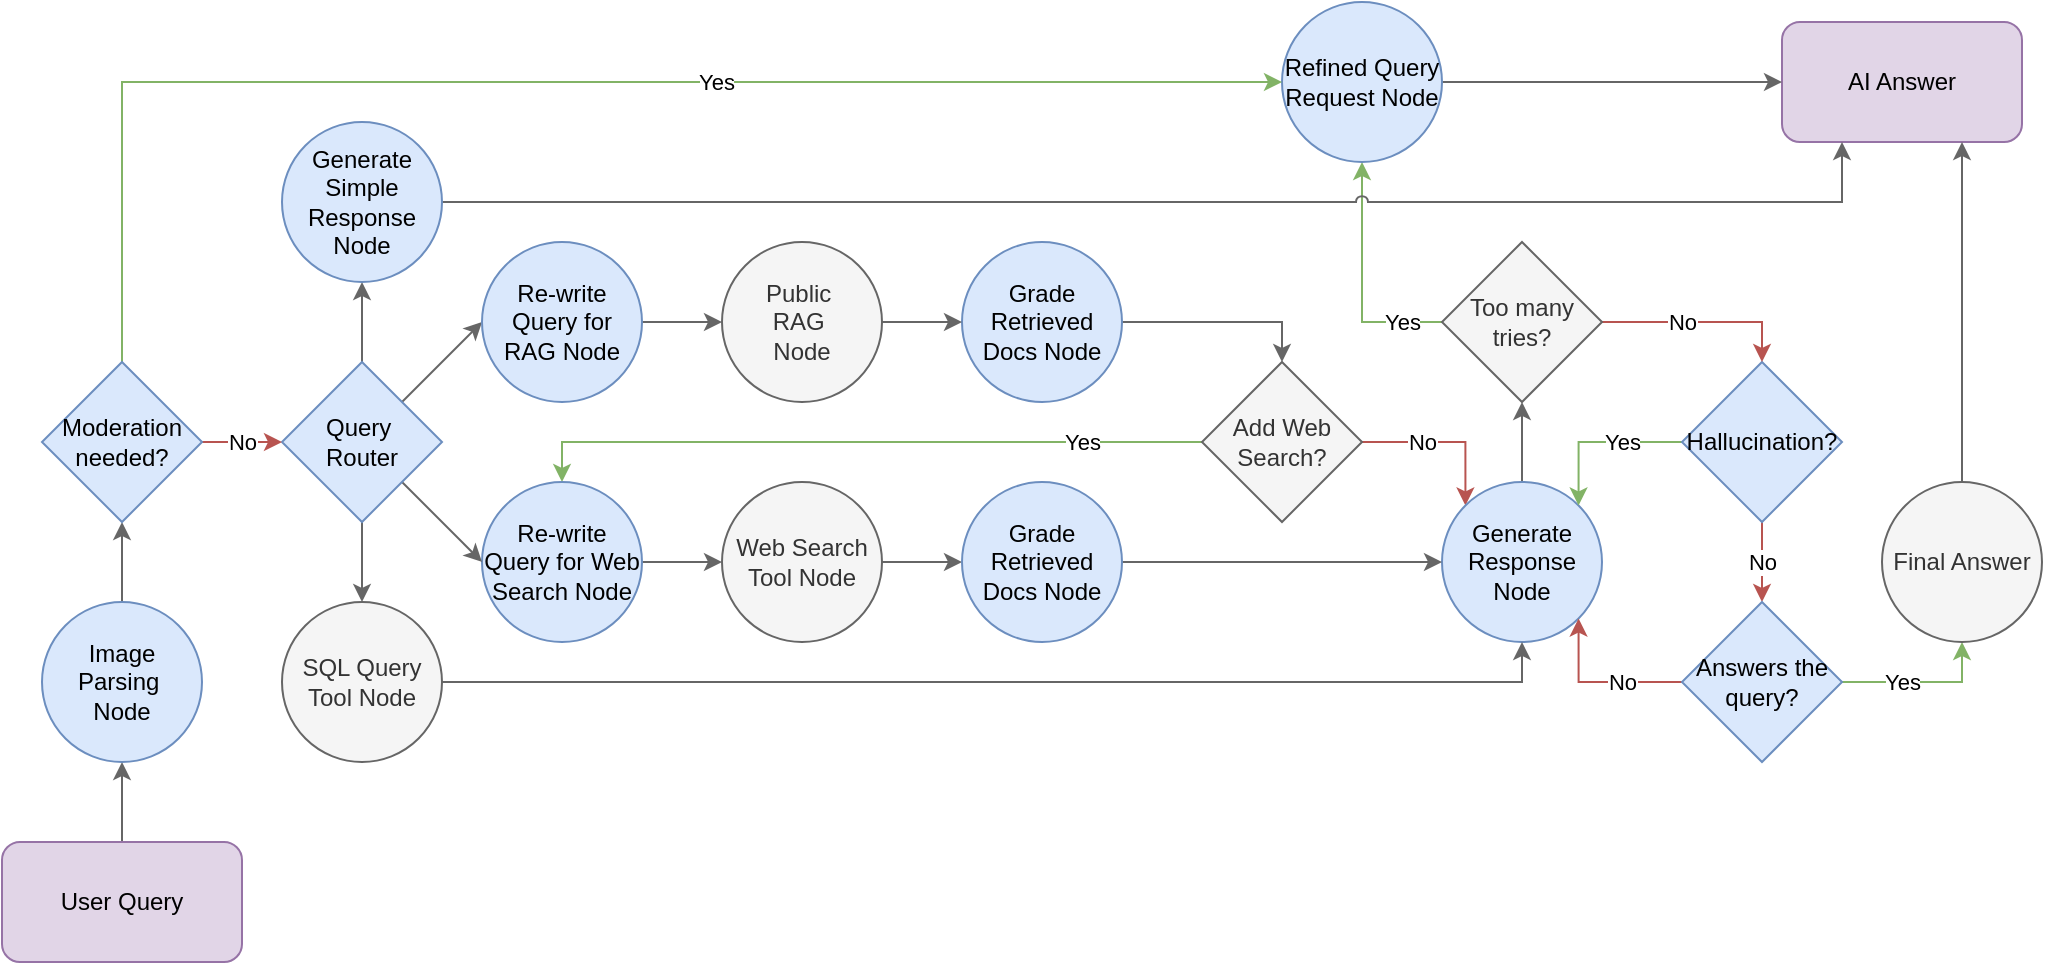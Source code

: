 <mxfile version="26.0.6">
  <diagram name="Page-1" id="3-dAiq0loSyunrDHpGPL">
    <mxGraphModel dx="1426" dy="747" grid="1" gridSize="10" guides="1" tooltips="1" connect="1" arrows="1" fold="1" page="1" pageScale="1" pageWidth="850" pageHeight="1100" math="0" shadow="0">
      <root>
        <mxCell id="0" />
        <mxCell id="1" parent="0" />
        <mxCell id="ZD_779GeT0CRbiyJHTvv-1" style="edgeStyle=orthogonalEdgeStyle;rounded=0;orthogonalLoop=1;jettySize=auto;html=1;fillColor=#f5f5f5;strokeColor=#666666;movable=0;resizable=0;rotatable=0;deletable=0;editable=0;locked=1;connectable=0;entryX=0.5;entryY=1;entryDx=0;entryDy=0;exitX=0.5;exitY=0;exitDx=0;exitDy=0;" parent="1" source="ZD_779GeT0CRbiyJHTvv-2" target="ZD_779GeT0CRbiyJHTvv-26" edge="1">
          <mxGeometry relative="1" as="geometry">
            <mxPoint x="770" y="410" as="sourcePoint" />
          </mxGeometry>
        </mxCell>
        <mxCell id="ZD_779GeT0CRbiyJHTvv-2" value="User Query" style="rounded=1;whiteSpace=wrap;html=1;fillColor=#e1d5e7;strokeColor=#9673a6;movable=0;resizable=0;rotatable=0;deletable=0;editable=0;locked=1;connectable=0;" parent="1" vertex="1">
          <mxGeometry x="660" y="440" width="120" height="60" as="geometry" />
        </mxCell>
        <mxCell id="ZD_779GeT0CRbiyJHTvv-3" style="rounded=0;orthogonalLoop=1;jettySize=auto;html=1;entryX=0.5;entryY=0;entryDx=0;entryDy=0;fillColor=#f5f5f5;strokeColor=#666666;movable=0;resizable=0;rotatable=0;deletable=0;editable=0;locked=1;connectable=0;exitX=1;exitY=0.5;exitDx=0;exitDy=0;edgeStyle=orthogonalEdgeStyle;" parent="1" source="ZD_779GeT0CRbiyJHTvv-4" target="ZD_779GeT0CRbiyJHTvv-7" edge="1">
          <mxGeometry relative="1" as="geometry">
            <mxPoint x="1310" y="290" as="targetPoint" />
          </mxGeometry>
        </mxCell>
        <mxCell id="ZD_779GeT0CRbiyJHTvv-4" value="Grade Retrieved Docs Node" style="ellipse;whiteSpace=wrap;html=1;aspect=fixed;fillColor=#dae8fc;strokeColor=#6c8ebf;labelBackgroundColor=none;movable=0;resizable=0;rotatable=0;deletable=0;editable=0;locked=1;connectable=0;" parent="1" vertex="1">
          <mxGeometry x="1140" y="140" width="80" height="80" as="geometry" />
        </mxCell>
        <mxCell id="ZD_779GeT0CRbiyJHTvv-6" value="Yes" style="rounded=0;orthogonalLoop=1;jettySize=auto;html=1;entryX=0.5;entryY=0;entryDx=0;entryDy=0;fillColor=#d5e8d4;strokeColor=#82b366;exitX=0;exitY=0.5;exitDx=0;exitDy=0;elbow=vertical;movable=0;resizable=0;rotatable=0;deletable=0;editable=0;locked=1;connectable=0;edgeStyle=orthogonalEdgeStyle;" parent="1" source="ZD_779GeT0CRbiyJHTvv-7" target="ZD_779GeT0CRbiyJHTvv-11" edge="1">
          <mxGeometry x="-0.643" relative="1" as="geometry">
            <mxPoint x="1380" y="290" as="sourcePoint" />
            <mxPoint x="980" y="370" as="targetPoint" />
            <mxPoint as="offset" />
            <Array as="points">
              <mxPoint x="940" y="240" />
            </Array>
          </mxGeometry>
        </mxCell>
        <mxCell id="ZD_779GeT0CRbiyJHTvv-51" value="No" style="rounded=0;orthogonalLoop=1;jettySize=auto;html=1;exitX=1;exitY=0.5;exitDx=0;exitDy=0;entryX=0;entryY=0;entryDx=0;entryDy=0;fillColor=#f8cecc;strokeColor=#b85450;edgeStyle=orthogonalEdgeStyle;movable=0;resizable=0;rotatable=0;deletable=0;editable=0;locked=1;connectable=0;" parent="1" source="ZD_779GeT0CRbiyJHTvv-7" target="ZD_779GeT0CRbiyJHTvv-9" edge="1">
          <mxGeometry x="-0.28" relative="1" as="geometry">
            <Array as="points">
              <mxPoint x="1392" y="240" />
            </Array>
            <mxPoint as="offset" />
          </mxGeometry>
        </mxCell>
        <mxCell id="ZD_779GeT0CRbiyJHTvv-7" value="Add Web Search?" style="rhombus;whiteSpace=wrap;html=1;labelBackgroundColor=none;fillColor=#f5f5f5;fontColor=#333333;strokeColor=#666666;movable=0;resizable=0;rotatable=0;deletable=0;editable=0;locked=1;connectable=0;" parent="1" vertex="1">
          <mxGeometry x="1260" y="200" width="80" height="80" as="geometry" />
        </mxCell>
        <mxCell id="ZD_779GeT0CRbiyJHTvv-8" style="rounded=0;orthogonalLoop=1;jettySize=auto;html=1;entryX=0.5;entryY=1;entryDx=0;entryDy=0;fillColor=#f5f5f5;strokeColor=#666666;exitX=0.5;exitY=0;exitDx=0;exitDy=0;movable=0;resizable=0;rotatable=0;deletable=0;editable=0;locked=1;connectable=0;" parent="1" source="ZD_779GeT0CRbiyJHTvv-9" target="ZD_779GeT0CRbiyJHTvv-31" edge="1">
          <mxGeometry relative="1" as="geometry">
            <mxPoint x="1454.961" y="300.309" as="sourcePoint" />
            <mxPoint x="1490" y="260" as="targetPoint" />
            <Array as="points" />
          </mxGeometry>
        </mxCell>
        <mxCell id="ZD_779GeT0CRbiyJHTvv-9" value="Generate Response Node" style="ellipse;whiteSpace=wrap;html=1;aspect=fixed;fillColor=#dae8fc;strokeColor=#6c8ebf;gradientColor=none;labelBackgroundColor=none;movable=0;resizable=0;rotatable=0;deletable=0;editable=0;locked=1;connectable=0;" parent="1" vertex="1">
          <mxGeometry x="1380" y="260" width="80" height="80" as="geometry" />
        </mxCell>
        <mxCell id="ZD_779GeT0CRbiyJHTvv-10" style="rounded=0;orthogonalLoop=1;jettySize=auto;html=1;fillColor=#f5f5f5;strokeColor=#666666;edgeStyle=orthogonalEdgeStyle;exitX=1;exitY=0.5;exitDx=0;exitDy=0;entryX=0;entryY=0.5;entryDx=0;entryDy=0;movable=0;resizable=0;rotatable=0;deletable=0;editable=0;locked=1;connectable=0;" parent="1" source="ZD_779GeT0CRbiyJHTvv-11" target="ZD_779GeT0CRbiyJHTvv-13" edge="1">
          <mxGeometry relative="1" as="geometry">
            <mxPoint x="920" y="450" as="sourcePoint" />
            <mxPoint x="1510" y="580" as="targetPoint" />
            <Array as="points">
              <mxPoint x="1020" y="300" />
            </Array>
          </mxGeometry>
        </mxCell>
        <mxCell id="ZD_779GeT0CRbiyJHTvv-11" value="Re-write Query for Web Search Node" style="ellipse;whiteSpace=wrap;html=1;aspect=fixed;fillColor=#dae8fc;strokeColor=#6c8ebf;gradientColor=none;labelBackgroundColor=none;labelBorderColor=none;movable=0;resizable=0;rotatable=0;deletable=0;editable=0;locked=1;connectable=0;" parent="1" vertex="1">
          <mxGeometry x="900" y="260" width="80" height="80" as="geometry" />
        </mxCell>
        <mxCell id="ZD_779GeT0CRbiyJHTvv-12" style="rounded=0;orthogonalLoop=1;jettySize=auto;html=1;entryX=0;entryY=0.5;entryDx=0;entryDy=0;fillColor=#f5f5f5;strokeColor=#666666;exitX=1;exitY=0.5;exitDx=0;exitDy=0;movable=0;resizable=0;rotatable=0;deletable=0;editable=0;locked=1;connectable=0;" parent="1" source="ZD_779GeT0CRbiyJHTvv-13" target="ZD_779GeT0CRbiyJHTvv-44" edge="1">
          <mxGeometry relative="1" as="geometry">
            <mxPoint x="1140" y="500" as="sourcePoint" />
            <mxPoint x="1460" y="380" as="targetPoint" />
          </mxGeometry>
        </mxCell>
        <mxCell id="ZD_779GeT0CRbiyJHTvv-13" value="Web Search Tool Node" style="ellipse;whiteSpace=wrap;html=1;aspect=fixed;fillColor=#f5f5f5;strokeColor=#666666;fontColor=#333333;movable=0;resizable=0;rotatable=0;deletable=0;editable=0;locked=1;connectable=0;" parent="1" vertex="1">
          <mxGeometry x="1020" y="260" width="80" height="80" as="geometry" />
        </mxCell>
        <mxCell id="ZD_779GeT0CRbiyJHTvv-14" value="AI Answer" style="rounded=1;whiteSpace=wrap;html=1;fillColor=#e1d5e7;strokeColor=#9673a6;movable=0;resizable=0;rotatable=0;deletable=0;editable=0;locked=1;connectable=0;" parent="1" vertex="1">
          <mxGeometry x="1550" y="30" width="120" height="60" as="geometry" />
        </mxCell>
        <mxCell id="ZD_779GeT0CRbiyJHTvv-15" value="No" style="edgeStyle=orthogonalEdgeStyle;rounded=0;orthogonalLoop=1;jettySize=auto;html=1;entryX=0.5;entryY=0;entryDx=0;entryDy=0;fillColor=#f8cecc;strokeColor=#b85450;movable=0;resizable=0;rotatable=0;deletable=0;editable=0;locked=1;connectable=0;exitX=0.5;exitY=1;exitDx=0;exitDy=0;" parent="1" source="ZD_779GeT0CRbiyJHTvv-17" target="ZD_779GeT0CRbiyJHTvv-20" edge="1">
          <mxGeometry relative="1" as="geometry">
            <Array as="points">
              <mxPoint x="1540" y="320" />
            </Array>
            <mxPoint as="offset" />
          </mxGeometry>
        </mxCell>
        <mxCell id="ZD_779GeT0CRbiyJHTvv-16" value="Yes" style="rounded=0;orthogonalLoop=1;jettySize=auto;html=1;entryX=1;entryY=0;entryDx=0;entryDy=0;fillColor=#d5e8d4;strokeColor=#82b366;exitX=0;exitY=0.5;exitDx=0;exitDy=0;elbow=vertical;movable=0;resizable=0;rotatable=0;deletable=0;editable=0;locked=1;connectable=0;edgeStyle=orthogonalEdgeStyle;" parent="1" source="ZD_779GeT0CRbiyJHTvv-17" target="ZD_779GeT0CRbiyJHTvv-9" edge="1">
          <mxGeometry x="-0.28" relative="1" as="geometry">
            <mxPoint as="offset" />
            <Array as="points">
              <mxPoint x="1448" y="240" />
            </Array>
          </mxGeometry>
        </mxCell>
        <mxCell id="ZD_779GeT0CRbiyJHTvv-17" value="Hallucination?" style="rhombus;whiteSpace=wrap;html=1;fillColor=#dae8fc;strokeColor=#6c8ebf;labelBackgroundColor=none;movable=0;resizable=0;rotatable=0;deletable=0;editable=0;locked=1;connectable=0;" parent="1" vertex="1">
          <mxGeometry x="1500" y="200" width="80" height="80" as="geometry" />
        </mxCell>
        <mxCell id="ZD_779GeT0CRbiyJHTvv-18" value="No" style="edgeStyle=orthogonalEdgeStyle;rounded=0;orthogonalLoop=1;jettySize=auto;html=1;fillColor=#f8cecc;strokeColor=#b85450;movable=0;resizable=0;rotatable=0;deletable=0;editable=0;locked=1;connectable=0;entryX=1;entryY=1;entryDx=0;entryDy=0;exitX=0;exitY=0.5;exitDx=0;exitDy=0;" parent="1" source="ZD_779GeT0CRbiyJHTvv-20" target="ZD_779GeT0CRbiyJHTvv-9" edge="1">
          <mxGeometry x="-0.28" relative="1" as="geometry">
            <Array as="points">
              <mxPoint x="1448" y="360" />
            </Array>
            <mxPoint x="1770" y="490" as="sourcePoint" />
            <mxPoint x="730" y="280" as="targetPoint" />
            <mxPoint as="offset" />
          </mxGeometry>
        </mxCell>
        <mxCell id="ZD_779GeT0CRbiyJHTvv-19" value="Yes" style="edgeStyle=orthogonalEdgeStyle;rounded=0;orthogonalLoop=1;jettySize=auto;html=1;entryX=0.5;entryY=1;entryDx=0;entryDy=0;fillColor=#d5e8d4;strokeColor=#82b366;exitX=1;exitY=0.5;exitDx=0;exitDy=0;movable=0;resizable=0;rotatable=0;deletable=0;editable=0;locked=1;connectable=0;" parent="1" source="ZD_779GeT0CRbiyJHTvv-20" target="ZD_779GeT0CRbiyJHTvv-28" edge="1">
          <mxGeometry x="-0.25" relative="1" as="geometry">
            <Array as="points">
              <mxPoint x="1640" y="360" />
            </Array>
            <mxPoint x="1810" y="460" as="sourcePoint" />
            <mxPoint x="1830" y="310" as="targetPoint" />
            <mxPoint as="offset" />
          </mxGeometry>
        </mxCell>
        <mxCell id="ZD_779GeT0CRbiyJHTvv-20" value="Answers the query?" style="rhombus;whiteSpace=wrap;html=1;fillColor=#dae8fc;strokeColor=#6c8ebf;labelBackgroundColor=none;movable=0;resizable=0;rotatable=0;deletable=0;editable=0;locked=1;connectable=0;" parent="1" vertex="1">
          <mxGeometry x="1500" y="320" width="80" height="80" as="geometry" />
        </mxCell>
        <mxCell id="ZD_779GeT0CRbiyJHTvv-21" style="rounded=0;orthogonalLoop=1;jettySize=auto;html=1;entryX=0;entryY=0.5;entryDx=0;entryDy=0;fillColor=#f5f5f5;strokeColor=#666666;exitX=1;exitY=1;exitDx=0;exitDy=0;movable=0;resizable=0;rotatable=0;deletable=0;editable=0;locked=1;connectable=0;" parent="1" source="ZD_779GeT0CRbiyJHTvv-24" target="ZD_779GeT0CRbiyJHTvv-11" edge="1">
          <mxGeometry relative="1" as="geometry">
            <mxPoint x="800" y="490" as="sourcePoint" />
            <mxPoint x="1270" y="580" as="targetPoint" />
          </mxGeometry>
        </mxCell>
        <mxCell id="ZD_779GeT0CRbiyJHTvv-22" style="rounded=0;orthogonalLoop=1;jettySize=auto;html=1;entryX=0;entryY=0.5;entryDx=0;entryDy=0;fillColor=#f5f5f5;strokeColor=#666666;movable=0;resizable=0;rotatable=0;deletable=0;editable=0;locked=1;connectable=0;exitX=1;exitY=0;exitDx=0;exitDy=0;" parent="1" source="ZD_779GeT0CRbiyJHTvv-24" target="ZD_779GeT0CRbiyJHTvv-40" edge="1">
          <mxGeometry relative="1" as="geometry" />
        </mxCell>
        <mxCell id="ZD_779GeT0CRbiyJHTvv-23" style="rounded=0;orthogonalLoop=1;jettySize=auto;html=1;entryX=0.5;entryY=1;entryDx=0;entryDy=0;fillColor=#f5f5f5;strokeColor=#666666;exitX=0.5;exitY=0;exitDx=0;exitDy=0;movable=0;resizable=0;rotatable=0;deletable=0;editable=0;locked=1;connectable=0;edgeStyle=orthogonalEdgeStyle;" parent="1" source="ZD_779GeT0CRbiyJHTvv-24" target="ZD_779GeT0CRbiyJHTvv-42" edge="1">
          <mxGeometry relative="1" as="geometry">
            <mxPoint x="825" y="180" as="sourcePoint" />
            <mxPoint x="875" y="50" as="targetPoint" />
          </mxGeometry>
        </mxCell>
        <mxCell id="ZD_779GeT0CRbiyJHTvv-46" style="edgeStyle=orthogonalEdgeStyle;rounded=0;orthogonalLoop=1;jettySize=auto;html=1;exitX=0.5;exitY=1;exitDx=0;exitDy=0;entryX=0.5;entryY=0;entryDx=0;entryDy=0;fillColor=#f5f5f5;strokeColor=#666666;movable=0;resizable=0;rotatable=0;deletable=0;editable=0;locked=1;connectable=0;" parent="1" source="ZD_779GeT0CRbiyJHTvv-24" target="ZD_779GeT0CRbiyJHTvv-45" edge="1">
          <mxGeometry relative="1" as="geometry" />
        </mxCell>
        <mxCell id="ZD_779GeT0CRbiyJHTvv-24" value="Query&amp;nbsp;&lt;div&gt;Router&lt;/div&gt;" style="rhombus;whiteSpace=wrap;html=1;fillColor=#dae8fc;strokeColor=#6c8ebf;rounded=0;shadow=0;labelBackgroundColor=none;movable=0;resizable=0;rotatable=0;deletable=0;editable=0;locked=1;connectable=0;" parent="1" vertex="1">
          <mxGeometry x="800" y="200" width="80" height="80" as="geometry" />
        </mxCell>
        <mxCell id="ZD_779GeT0CRbiyJHTvv-25" style="edgeStyle=orthogonalEdgeStyle;rounded=0;orthogonalLoop=1;jettySize=auto;html=1;entryX=0.5;entryY=1;entryDx=0;entryDy=0;fillColor=#f5f5f5;strokeColor=#666666;movable=0;resizable=0;rotatable=0;deletable=0;editable=0;locked=1;connectable=0;exitX=0.5;exitY=0;exitDx=0;exitDy=0;" parent="1" source="ZD_779GeT0CRbiyJHTvv-26" target="ZD_779GeT0CRbiyJHTvv-36" edge="1">
          <mxGeometry relative="1" as="geometry" />
        </mxCell>
        <mxCell id="ZD_779GeT0CRbiyJHTvv-26" value="Image Parsing&amp;nbsp;&lt;div&gt;Node&lt;/div&gt;" style="ellipse;whiteSpace=wrap;html=1;aspect=fixed;fillColor=#dae8fc;strokeColor=#6c8ebf;movable=0;resizable=0;rotatable=0;deletable=0;editable=0;locked=1;connectable=0;" parent="1" vertex="1">
          <mxGeometry x="680" y="320" width="80" height="80" as="geometry" />
        </mxCell>
        <mxCell id="ZD_779GeT0CRbiyJHTvv-27" style="edgeStyle=orthogonalEdgeStyle;rounded=0;orthogonalLoop=1;jettySize=auto;html=1;entryX=0.75;entryY=1;entryDx=0;entryDy=0;fillColor=#f5f5f5;strokeColor=#666666;exitX=0.5;exitY=0;exitDx=0;exitDy=0;movable=0;resizable=0;rotatable=0;deletable=0;editable=0;locked=1;connectable=0;" parent="1" source="ZD_779GeT0CRbiyJHTvv-28" target="ZD_779GeT0CRbiyJHTvv-14" edge="1">
          <mxGeometry relative="1" as="geometry">
            <mxPoint x="1830" y="140" as="sourcePoint" />
            <mxPoint x="1700" y="-160" as="targetPoint" />
            <Array as="points" />
          </mxGeometry>
        </mxCell>
        <mxCell id="ZD_779GeT0CRbiyJHTvv-28" value="Final Answer" style="ellipse;whiteSpace=wrap;html=1;aspect=fixed;fillColor=#f5f5f5;strokeColor=#666666;fontColor=#333333;movable=0;resizable=0;rotatable=0;deletable=0;editable=0;locked=1;connectable=0;" parent="1" vertex="1">
          <mxGeometry x="1600" y="260" width="80" height="80" as="geometry" />
        </mxCell>
        <mxCell id="ZD_779GeT0CRbiyJHTvv-29" value="Yes" style="edgeStyle=orthogonalEdgeStyle;rounded=0;orthogonalLoop=1;jettySize=auto;html=1;fillColor=#d5e8d4;strokeColor=#82b366;exitX=0;exitY=0.5;exitDx=0;exitDy=0;jumpStyle=arc;movable=0;resizable=0;rotatable=0;deletable=0;editable=0;locked=1;connectable=0;entryX=0.5;entryY=1;entryDx=0;entryDy=0;" parent="1" source="ZD_779GeT0CRbiyJHTvv-31" target="ZD_779GeT0CRbiyJHTvv-33" edge="1">
          <mxGeometry x="-0.667" relative="1" as="geometry">
            <mxPoint x="1380" y="400" as="sourcePoint" />
            <mxPoint x="1390" y="100" as="targetPoint" />
            <Array as="points">
              <mxPoint x="1340" y="180" />
            </Array>
            <mxPoint as="offset" />
          </mxGeometry>
        </mxCell>
        <mxCell id="ZD_779GeT0CRbiyJHTvv-30" value="No" style="edgeStyle=orthogonalEdgeStyle;rounded=0;orthogonalLoop=1;jettySize=auto;html=1;entryX=0.5;entryY=0;entryDx=0;entryDy=0;fillColor=#f8cecc;strokeColor=#b85450;movable=0;resizable=0;rotatable=0;deletable=0;editable=0;locked=1;connectable=0;exitX=1;exitY=0.5;exitDx=0;exitDy=0;" parent="1" source="ZD_779GeT0CRbiyJHTvv-31" target="ZD_779GeT0CRbiyJHTvv-17" edge="1">
          <mxGeometry x="-0.2" relative="1" as="geometry">
            <Array as="points">
              <mxPoint x="1540" y="180" />
            </Array>
            <mxPoint as="offset" />
            <mxPoint x="1490.0" y="180" as="sourcePoint" />
          </mxGeometry>
        </mxCell>
        <mxCell id="ZD_779GeT0CRbiyJHTvv-31" value="Too many tries?" style="rhombus;whiteSpace=wrap;html=1;fillColor=#f5f5f5;strokeColor=#666666;labelBackgroundColor=none;fontColor=#333333;movable=0;resizable=0;rotatable=0;deletable=0;editable=0;locked=1;connectable=0;" parent="1" vertex="1">
          <mxGeometry x="1380" y="140" width="80" height="80" as="geometry" />
        </mxCell>
        <mxCell id="ZD_779GeT0CRbiyJHTvv-32" style="edgeStyle=orthogonalEdgeStyle;rounded=0;orthogonalLoop=1;jettySize=auto;html=1;entryX=0;entryY=0.5;entryDx=0;entryDy=0;fillColor=#f5f5f5;strokeColor=#666666;exitX=1;exitY=0.5;exitDx=0;exitDy=0;movable=0;resizable=0;rotatable=0;deletable=0;editable=0;locked=1;connectable=0;" parent="1" source="ZD_779GeT0CRbiyJHTvv-33" target="ZD_779GeT0CRbiyJHTvv-14" edge="1">
          <mxGeometry relative="1" as="geometry">
            <mxPoint x="1230" as="sourcePoint" />
            <mxPoint x="1450" y="-30" as="targetPoint" />
          </mxGeometry>
        </mxCell>
        <mxCell id="ZD_779GeT0CRbiyJHTvv-33" value="Refined Query Request&amp;nbsp;&lt;span style=&quot;background-color: initial;&quot;&gt;Node&lt;/span&gt;" style="ellipse;whiteSpace=wrap;html=1;aspect=fixed;fillColor=#dae8fc;strokeColor=#6c8ebf;movable=0;resizable=0;rotatable=0;deletable=0;editable=0;locked=1;connectable=0;" parent="1" vertex="1">
          <mxGeometry x="1300" y="20" width="80" height="80" as="geometry" />
        </mxCell>
        <mxCell id="ZD_779GeT0CRbiyJHTvv-34" value="No" style="rounded=0;orthogonalLoop=1;jettySize=auto;html=1;fillColor=#f8cecc;strokeColor=#b85450;exitX=1;exitY=0.5;exitDx=0;exitDy=0;edgeStyle=orthogonalEdgeStyle;entryX=0;entryY=0.5;entryDx=0;entryDy=0;movable=0;resizable=0;rotatable=0;deletable=0;editable=0;locked=1;connectable=0;" parent="1" source="ZD_779GeT0CRbiyJHTvv-36" target="ZD_779GeT0CRbiyJHTvv-24" edge="1">
          <mxGeometry relative="1" as="geometry">
            <mxPoint x="769.5" y="330" as="sourcePoint" />
            <mxPoint x="739.5" y="320" as="targetPoint" />
          </mxGeometry>
        </mxCell>
        <mxCell id="ZD_779GeT0CRbiyJHTvv-35" value="Yes" style="edgeStyle=orthogonalEdgeStyle;rounded=0;orthogonalLoop=1;jettySize=auto;html=1;entryX=0;entryY=0.5;entryDx=0;entryDy=0;labelBackgroundColor=#FFFFFF;fillColor=#d5e8d4;strokeColor=#82b366;exitX=0.5;exitY=0;exitDx=0;exitDy=0;movable=0;resizable=0;rotatable=0;deletable=0;editable=0;locked=1;connectable=0;" parent="1" source="ZD_779GeT0CRbiyJHTvv-36" target="ZD_779GeT0CRbiyJHTvv-33" edge="1">
          <mxGeometry x="0.212" relative="1" as="geometry">
            <mxPoint x="700" y="130" as="sourcePoint" />
            <mxPoint x="1340" y="-60" as="targetPoint" />
            <Array as="points">
              <mxPoint x="720" y="60" />
            </Array>
            <mxPoint as="offset" />
          </mxGeometry>
        </mxCell>
        <mxCell id="ZD_779GeT0CRbiyJHTvv-36" value="Moderation needed?" style="rhombus;whiteSpace=wrap;html=1;fillColor=#dae8fc;strokeColor=#6c8ebf;rounded=0;shadow=0;labelBackgroundColor=none;movable=0;resizable=0;rotatable=0;deletable=0;editable=0;locked=1;connectable=0;" parent="1" vertex="1">
          <mxGeometry x="680" y="200" width="80" height="80" as="geometry" />
        </mxCell>
        <mxCell id="ZD_779GeT0CRbiyJHTvv-37" style="rounded=0;orthogonalLoop=1;jettySize=auto;html=1;fillColor=#f5f5f5;strokeColor=#666666;exitX=1;exitY=0.5;exitDx=0;exitDy=0;entryX=0;entryY=0.5;entryDx=0;entryDy=0;movable=0;resizable=0;rotatable=0;deletable=0;editable=0;locked=1;connectable=0;edgeStyle=orthogonalEdgeStyle;" parent="1" source="ZD_779GeT0CRbiyJHTvv-38" target="ZD_779GeT0CRbiyJHTvv-4" edge="1">
          <mxGeometry relative="1" as="geometry">
            <mxPoint x="1040" y="250" as="sourcePoint" />
          </mxGeometry>
        </mxCell>
        <mxCell id="ZD_779GeT0CRbiyJHTvv-38" value="Public&amp;nbsp;&lt;div&gt;&lt;span style=&quot;background-color: initial;&quot;&gt;RAG&amp;nbsp;&lt;/span&gt;&lt;/div&gt;&lt;div&gt;&lt;span style=&quot;background-color: initial;&quot;&gt;Node&lt;/span&gt;&lt;/div&gt;" style="ellipse;whiteSpace=wrap;html=1;aspect=fixed;fillColor=#f5f5f5;strokeColor=#666666;fontColor=#333333;movable=0;resizable=0;rotatable=0;deletable=0;editable=0;locked=1;connectable=0;" parent="1" vertex="1">
          <mxGeometry x="1020" y="140" width="80" height="80" as="geometry" />
        </mxCell>
        <mxCell id="ZD_779GeT0CRbiyJHTvv-39" style="edgeStyle=orthogonalEdgeStyle;rounded=0;orthogonalLoop=1;jettySize=auto;html=1;entryX=0;entryY=0.5;entryDx=0;entryDy=0;fillColor=#f5f5f5;strokeColor=#666666;movable=0;resizable=0;rotatable=0;deletable=0;editable=0;locked=1;connectable=0;exitX=1;exitY=0.5;exitDx=0;exitDy=0;" parent="1" source="ZD_779GeT0CRbiyJHTvv-40" target="ZD_779GeT0CRbiyJHTvv-38" edge="1">
          <mxGeometry relative="1" as="geometry">
            <mxPoint x="1050" y="240" as="targetPoint" />
          </mxGeometry>
        </mxCell>
        <mxCell id="ZD_779GeT0CRbiyJHTvv-40" value="Re-write Query for RAG Node" style="ellipse;whiteSpace=wrap;html=1;aspect=fixed;fillColor=#dae8fc;strokeColor=#6c8ebf;gradientColor=none;labelBackgroundColor=none;movable=0;resizable=0;rotatable=0;deletable=0;editable=0;locked=1;connectable=0;" parent="1" vertex="1">
          <mxGeometry x="900" y="140" width="80" height="80" as="geometry" />
        </mxCell>
        <mxCell id="ZD_779GeT0CRbiyJHTvv-41" style="edgeStyle=orthogonalEdgeStyle;rounded=0;orthogonalLoop=1;jettySize=auto;html=1;fillColor=#f5f5f5;strokeColor=#666666;jumpStyle=arc;exitX=1;exitY=0.5;exitDx=0;exitDy=0;movable=0;resizable=0;rotatable=0;deletable=0;editable=0;locked=1;connectable=0;entryX=0.25;entryY=1;entryDx=0;entryDy=0;" parent="1" source="ZD_779GeT0CRbiyJHTvv-42" target="ZD_779GeT0CRbiyJHTvv-14" edge="1">
          <mxGeometry relative="1" as="geometry">
            <mxPoint x="900" y="320" as="sourcePoint" />
            <mxPoint x="1650" y="90" as="targetPoint" />
            <Array as="points">
              <mxPoint x="1580" y="120" />
            </Array>
          </mxGeometry>
        </mxCell>
        <mxCell id="ZD_779GeT0CRbiyJHTvv-42" value="Generate Simple Response Node" style="ellipse;whiteSpace=wrap;html=1;aspect=fixed;fillColor=#dae8fc;strokeColor=#6c8ebf;gradientColor=none;labelBackgroundColor=none;movable=0;resizable=0;rotatable=0;deletable=0;editable=0;locked=1;connectable=0;" parent="1" vertex="1">
          <mxGeometry x="800" y="80" width="80" height="80" as="geometry" />
        </mxCell>
        <mxCell id="ZD_779GeT0CRbiyJHTvv-43" style="edgeStyle=orthogonalEdgeStyle;rounded=0;orthogonalLoop=1;jettySize=auto;html=1;entryX=0;entryY=0.5;entryDx=0;entryDy=0;exitX=1;exitY=0.5;exitDx=0;exitDy=0;fillColor=#f5f5f5;strokeColor=#666666;movable=0;resizable=0;rotatable=0;deletable=0;editable=0;locked=1;connectable=0;" parent="1" source="ZD_779GeT0CRbiyJHTvv-44" target="ZD_779GeT0CRbiyJHTvv-9" edge="1">
          <mxGeometry relative="1" as="geometry">
            <Array as="points">
              <mxPoint x="1360" y="300" />
              <mxPoint x="1360" y="300" />
            </Array>
          </mxGeometry>
        </mxCell>
        <mxCell id="ZD_779GeT0CRbiyJHTvv-44" value="Grade Retrieved Docs Node" style="ellipse;whiteSpace=wrap;html=1;aspect=fixed;fillColor=#dae8fc;strokeColor=#6c8ebf;labelBackgroundColor=none;movable=0;resizable=0;rotatable=0;deletable=0;editable=0;locked=1;connectable=0;" parent="1" vertex="1">
          <mxGeometry x="1140" y="260" width="80" height="80" as="geometry" />
        </mxCell>
        <mxCell id="aejjZPSnVVaKgzwRb5An-1" style="edgeStyle=orthogonalEdgeStyle;rounded=0;orthogonalLoop=1;jettySize=auto;html=1;exitX=1;exitY=0.5;exitDx=0;exitDy=0;entryX=0.5;entryY=1;entryDx=0;entryDy=0;fillColor=#f5f5f5;strokeColor=#666666;movable=0;resizable=0;rotatable=0;deletable=0;editable=0;locked=1;connectable=0;" edge="1" parent="1" source="ZD_779GeT0CRbiyJHTvv-45" target="ZD_779GeT0CRbiyJHTvv-9">
          <mxGeometry relative="1" as="geometry" />
        </mxCell>
        <mxCell id="ZD_779GeT0CRbiyJHTvv-45" value="SQL Query Tool Node" style="ellipse;whiteSpace=wrap;html=1;aspect=fixed;fillColor=#f5f5f5;strokeColor=#666666;labelBackgroundColor=none;labelBorderColor=none;movable=0;resizable=0;rotatable=0;deletable=0;editable=0;locked=1;connectable=0;fontColor=#333333;" parent="1" vertex="1">
          <mxGeometry x="800" y="320" width="80" height="80" as="geometry" />
        </mxCell>
      </root>
    </mxGraphModel>
  </diagram>
</mxfile>
